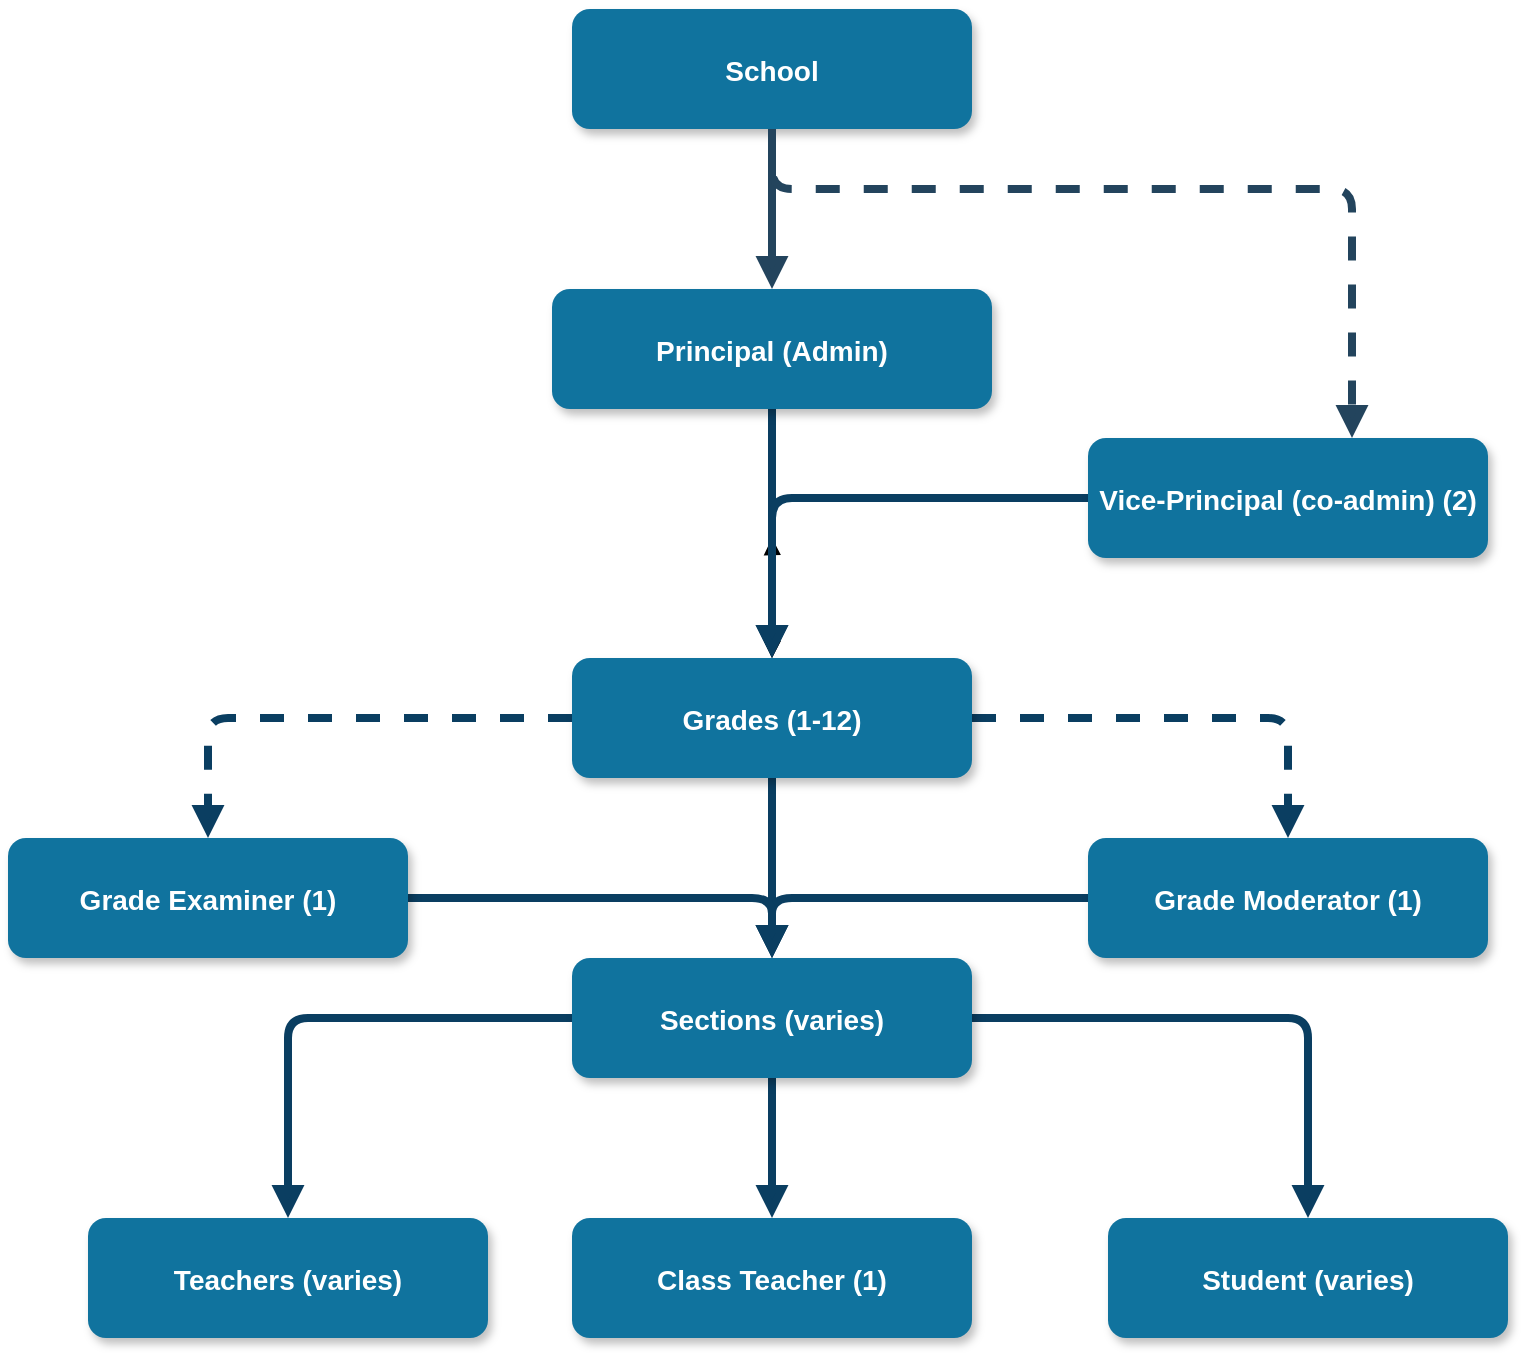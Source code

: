 <mxfile version="14.5.10" type="github">
  <diagram name="Page-1" id="97916047-d0de-89f5-080d-49f4d83e522f">
    <mxGraphModel dx="1117" dy="1064" grid="1" gridSize="10" guides="1" tooltips="1" connect="1" arrows="1" fold="1" page="1" pageScale="1.5" pageWidth="1169" pageHeight="827" background="#ffffff" math="0" shadow="0">
      <root>
        <mxCell id="0" />
        <mxCell id="1" parent="0" />
        <mxCell id="2" value="School" style="rounded=1;fillColor=#10739E;strokeColor=none;shadow=1;gradientColor=none;fontStyle=1;fontColor=#FFFFFF;fontSize=14;" parent="1" vertex="1">
          <mxGeometry x="672" y="205.5" width="200" height="60" as="geometry" />
        </mxCell>
        <mxCell id="H-iCgf8CoXjkj9gifYdi-74" style="edgeStyle=orthogonalEdgeStyle;orthogonalLoop=1;jettySize=auto;html=1;startFill=0;endArrow=block;endFill=1;strokeColor=#0A3E61;strokeWidth=4;" edge="1" parent="1" source="3" target="H-iCgf8CoXjkj9gifYdi-56">
          <mxGeometry relative="1" as="geometry" />
        </mxCell>
        <mxCell id="3" value="Principal (Admin)" style="rounded=1;fillColor=#10739E;strokeColor=none;shadow=1;gradientColor=none;fontStyle=1;fontColor=#FFFFFF;fontSize=14;" parent="1" vertex="1">
          <mxGeometry x="662" y="345.5" width="220" height="60" as="geometry" />
        </mxCell>
        <mxCell id="H-iCgf8CoXjkj9gifYdi-58" style="edgeStyle=orthogonalEdgeStyle;rounded=0;orthogonalLoop=1;jettySize=auto;html=1;entryX=0.5;entryY=0;entryDx=0;entryDy=0;startArrow=block;startFill=1;endArrow=block;endFill=1;" edge="1" parent="1" target="H-iCgf8CoXjkj9gifYdi-56">
          <mxGeometry relative="1" as="geometry">
            <mxPoint x="772" y="470" as="sourcePoint" />
          </mxGeometry>
        </mxCell>
        <mxCell id="H-iCgf8CoXjkj9gifYdi-76" style="edgeStyle=orthogonalEdgeStyle;orthogonalLoop=1;jettySize=auto;html=1;entryX=0.5;entryY=0;entryDx=0;entryDy=0;startFill=0;endArrow=block;endFill=1;strokeColor=#0A3E61;strokeWidth=4;" edge="1" parent="1" source="7" target="H-iCgf8CoXjkj9gifYdi-56">
          <mxGeometry relative="1" as="geometry" />
        </mxCell>
        <mxCell id="7" value="Vice-Principal (co-admin) (2)" style="rounded=1;fillColor=#10739E;strokeColor=none;shadow=1;gradientColor=none;fontStyle=1;fontColor=#FFFFFF;fontSize=14;" parent="1" vertex="1">
          <mxGeometry x="930" y="420" width="200" height="60" as="geometry" />
        </mxCell>
        <mxCell id="29" value="" style="edgeStyle=elbowEdgeStyle;elbow=vertical;strokeWidth=4;endArrow=block;endFill=1;fontStyle=1;strokeColor=#23445D;" parent="1" source="2" target="3" edge="1">
          <mxGeometry x="22" y="165.5" width="100" height="100" as="geometry">
            <mxPoint x="22" y="265.5" as="sourcePoint" />
            <mxPoint x="122" y="165.5" as="targetPoint" />
          </mxGeometry>
        </mxCell>
        <mxCell id="33" value="" style="edgeStyle=elbowEdgeStyle;elbow=vertical;strokeWidth=4;endArrow=block;endFill=1;fontStyle=1;dashed=1;strokeColor=#23445D;" parent="1" source="2" target="7" edge="1">
          <mxGeometry x="22" y="165.5" width="100" height="100" as="geometry">
            <mxPoint x="22" y="265.5" as="sourcePoint" />
            <mxPoint x="122" y="165.5" as="targetPoint" />
            <Array as="points">
              <mxPoint x="1062" y="295.5" />
            </Array>
          </mxGeometry>
        </mxCell>
        <mxCell id="H-iCgf8CoXjkj9gifYdi-65" style="edgeStyle=orthogonalEdgeStyle;orthogonalLoop=1;jettySize=auto;html=1;startFill=0;endArrow=block;endFill=1;strokeColor=#0A3E61;strokeWidth=4;" edge="1" parent="1" source="H-iCgf8CoXjkj9gifYdi-56" target="H-iCgf8CoXjkj9gifYdi-64">
          <mxGeometry relative="1" as="geometry" />
        </mxCell>
        <mxCell id="H-iCgf8CoXjkj9gifYdi-67" style="edgeStyle=orthogonalEdgeStyle;orthogonalLoop=1;jettySize=auto;html=1;startFill=0;endArrow=block;endFill=1;strokeColor=#0A3E61;strokeWidth=4;dashed=1;" edge="1" parent="1" source="H-iCgf8CoXjkj9gifYdi-56" target="H-iCgf8CoXjkj9gifYdi-66">
          <mxGeometry relative="1" as="geometry" />
        </mxCell>
        <mxCell id="H-iCgf8CoXjkj9gifYdi-81" style="edgeStyle=orthogonalEdgeStyle;orthogonalLoop=1;jettySize=auto;html=1;startFill=0;endArrow=block;endFill=1;strokeColor=#0A3E61;strokeWidth=4;dashed=1;" edge="1" parent="1" source="H-iCgf8CoXjkj9gifYdi-56" target="H-iCgf8CoXjkj9gifYdi-78">
          <mxGeometry relative="1" as="geometry" />
        </mxCell>
        <mxCell id="H-iCgf8CoXjkj9gifYdi-56" value="Grades (1-12)" style="rounded=1;fillColor=#10739E;strokeColor=none;shadow=1;gradientColor=none;fontStyle=1;fontColor=#FFFFFF;fontSize=14;" vertex="1" parent="1">
          <mxGeometry x="672" y="530" width="200" height="60" as="geometry" />
        </mxCell>
        <mxCell id="H-iCgf8CoXjkj9gifYdi-71" style="edgeStyle=orthogonalEdgeStyle;orthogonalLoop=1;jettySize=auto;html=1;startFill=0;endArrow=block;endFill=1;strokeColor=#0A3E61;strokeWidth=4;" edge="1" parent="1" source="H-iCgf8CoXjkj9gifYdi-64" target="H-iCgf8CoXjkj9gifYdi-69">
          <mxGeometry relative="1" as="geometry" />
        </mxCell>
        <mxCell id="H-iCgf8CoXjkj9gifYdi-72" style="edgeStyle=orthogonalEdgeStyle;orthogonalLoop=1;jettySize=auto;html=1;startFill=0;endArrow=block;endFill=1;strokeColor=#0A3E61;strokeWidth=4;" edge="1" parent="1" source="H-iCgf8CoXjkj9gifYdi-64" target="H-iCgf8CoXjkj9gifYdi-70">
          <mxGeometry relative="1" as="geometry" />
        </mxCell>
        <mxCell id="H-iCgf8CoXjkj9gifYdi-73" style="edgeStyle=orthogonalEdgeStyle;orthogonalLoop=1;jettySize=auto;html=1;startFill=0;endArrow=block;endFill=1;strokeColor=#0A3E61;strokeWidth=4;" edge="1" parent="1" source="H-iCgf8CoXjkj9gifYdi-64" target="H-iCgf8CoXjkj9gifYdi-68">
          <mxGeometry relative="1" as="geometry" />
        </mxCell>
        <mxCell id="H-iCgf8CoXjkj9gifYdi-64" value="Sections (varies)" style="rounded=1;fillColor=#10739E;strokeColor=none;shadow=1;gradientColor=none;fontStyle=1;fontColor=#FFFFFF;fontSize=14;" vertex="1" parent="1">
          <mxGeometry x="672" y="680" width="200" height="60" as="geometry" />
        </mxCell>
        <mxCell id="H-iCgf8CoXjkj9gifYdi-75" style="edgeStyle=orthogonalEdgeStyle;orthogonalLoop=1;jettySize=auto;html=1;entryX=0.5;entryY=0;entryDx=0;entryDy=0;startFill=0;endArrow=block;endFill=1;strokeColor=#0A3E61;strokeWidth=4;" edge="1" parent="1" source="H-iCgf8CoXjkj9gifYdi-66" target="H-iCgf8CoXjkj9gifYdi-64">
          <mxGeometry relative="1" as="geometry" />
        </mxCell>
        <mxCell id="H-iCgf8CoXjkj9gifYdi-66" value="Grade Moderator (1)" style="rounded=1;fillColor=#10739E;strokeColor=none;shadow=1;gradientColor=none;fontStyle=1;fontColor=#FFFFFF;fontSize=14;" vertex="1" parent="1">
          <mxGeometry x="930" y="620" width="200" height="60" as="geometry" />
        </mxCell>
        <mxCell id="H-iCgf8CoXjkj9gifYdi-68" value="Class Teacher (1)" style="rounded=1;fillColor=#10739E;strokeColor=none;shadow=1;gradientColor=none;fontStyle=1;fontColor=#FFFFFF;fontSize=14;" vertex="1" parent="1">
          <mxGeometry x="672" y="810" width="200" height="60" as="geometry" />
        </mxCell>
        <mxCell id="H-iCgf8CoXjkj9gifYdi-69" value="Teachers (varies)" style="rounded=1;fillColor=#10739E;strokeColor=none;shadow=1;gradientColor=none;fontStyle=1;fontColor=#FFFFFF;fontSize=14;" vertex="1" parent="1">
          <mxGeometry x="430" y="810" width="200" height="60" as="geometry" />
        </mxCell>
        <mxCell id="H-iCgf8CoXjkj9gifYdi-70" value="Student (varies)" style="rounded=1;fillColor=#10739E;strokeColor=none;shadow=1;gradientColor=none;fontStyle=1;fontColor=#FFFFFF;fontSize=14;" vertex="1" parent="1">
          <mxGeometry x="940" y="810" width="200" height="60" as="geometry" />
        </mxCell>
        <mxCell id="H-iCgf8CoXjkj9gifYdi-82" style="edgeStyle=orthogonalEdgeStyle;orthogonalLoop=1;jettySize=auto;html=1;entryX=0.5;entryY=0;entryDx=0;entryDy=0;startFill=0;endArrow=block;endFill=1;strokeColor=#0A3E61;strokeWidth=4;" edge="1" parent="1" source="H-iCgf8CoXjkj9gifYdi-78" target="H-iCgf8CoXjkj9gifYdi-64">
          <mxGeometry relative="1" as="geometry" />
        </mxCell>
        <mxCell id="H-iCgf8CoXjkj9gifYdi-78" value="Grade Examiner (1)" style="rounded=1;fillColor=#10739E;strokeColor=none;shadow=1;gradientColor=none;fontStyle=1;fontColor=#FFFFFF;fontSize=14;" vertex="1" parent="1">
          <mxGeometry x="390" y="620" width="200" height="60" as="geometry" />
        </mxCell>
      </root>
    </mxGraphModel>
  </diagram>
</mxfile>
